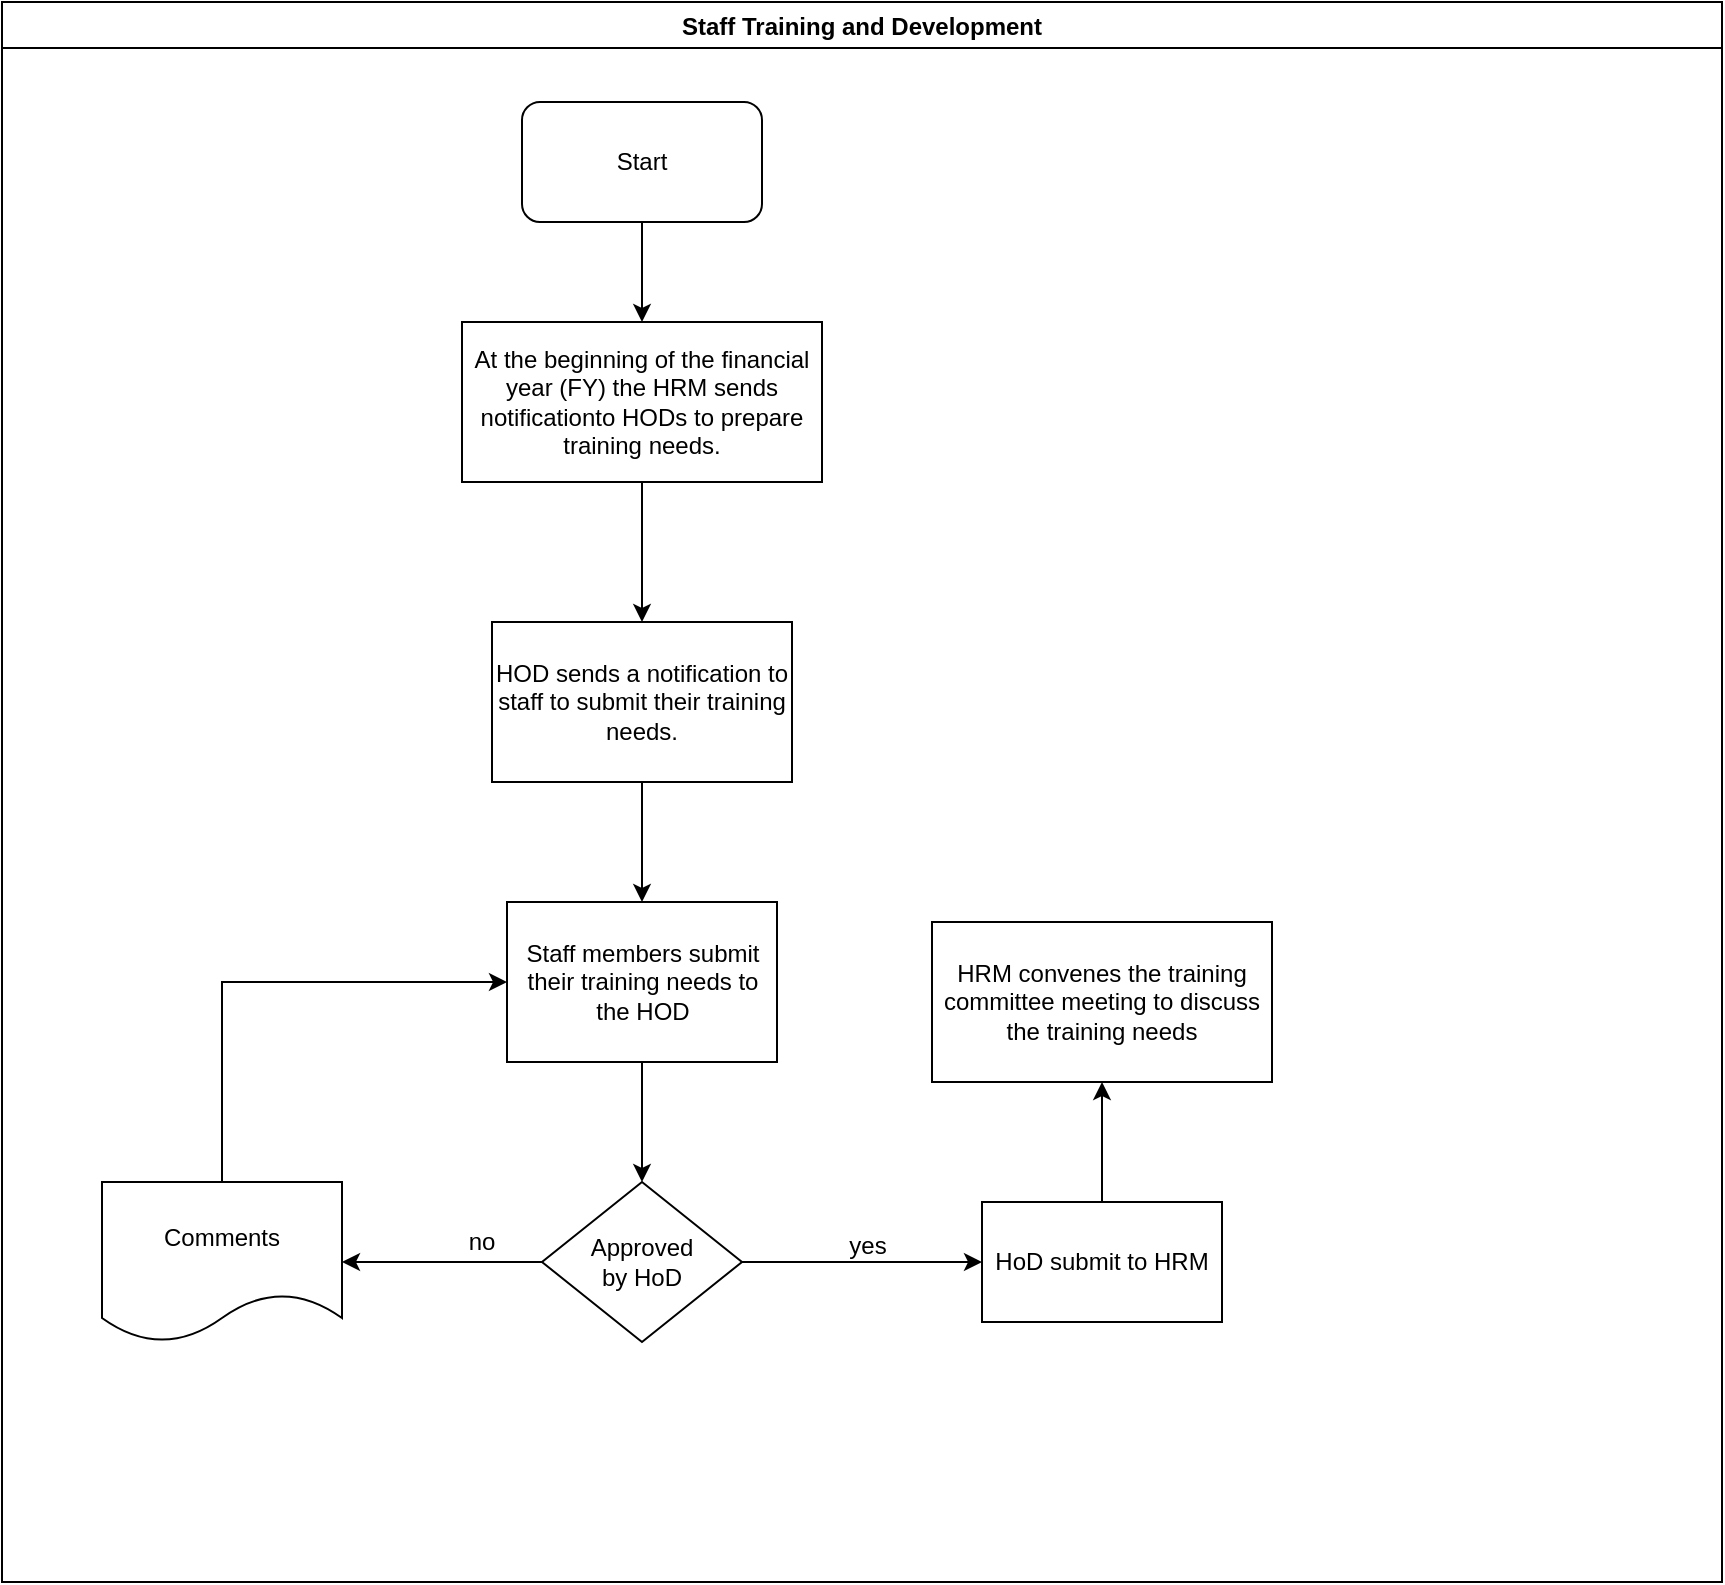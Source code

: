 <mxfile version="14.9.3" type="github">
  <diagram id="8RQdaqb4-Wvy7M-p6WN6" name="Page-1">
    <mxGraphModel dx="1038" dy="508" grid="1" gridSize="10" guides="1" tooltips="1" connect="1" arrows="1" fold="1" page="1" pageScale="1" pageWidth="1169" pageHeight="827" math="0" shadow="0">
      <root>
        <mxCell id="0" />
        <mxCell id="1" parent="0" />
        <mxCell id="pk6nwwlZHEK9yg3PulME-1" value="Staff Training and Development " style="swimlane;" vertex="1" parent="1">
          <mxGeometry x="20" y="20" width="860" height="790" as="geometry" />
        </mxCell>
        <mxCell id="pk6nwwlZHEK9yg3PulME-2" value="Start" style="rounded=1;whiteSpace=wrap;html=1;" vertex="1" parent="pk6nwwlZHEK9yg3PulME-1">
          <mxGeometry x="260" y="50" width="120" height="60" as="geometry" />
        </mxCell>
        <mxCell id="pk6nwwlZHEK9yg3PulME-7" value="" style="edgeStyle=orthogonalEdgeStyle;rounded=0;orthogonalLoop=1;jettySize=auto;html=1;" edge="1" parent="pk6nwwlZHEK9yg3PulME-1" source="pk6nwwlZHEK9yg3PulME-5" target="pk6nwwlZHEK9yg3PulME-6">
          <mxGeometry relative="1" as="geometry" />
        </mxCell>
        <mxCell id="pk6nwwlZHEK9yg3PulME-5" value="&lt;span lang=&quot;EN-GB&quot;&gt;At the beginning of the financial year (FY) the HRM sends notificationto HODs to &lt;span&gt;prepare&lt;/span&gt; training needs.&lt;/span&gt;" style="rounded=0;whiteSpace=wrap;html=1;" vertex="1" parent="pk6nwwlZHEK9yg3PulME-1">
          <mxGeometry x="230" y="160" width="180" height="80" as="geometry" />
        </mxCell>
        <mxCell id="pk6nwwlZHEK9yg3PulME-4" value="" style="edgeStyle=orthogonalEdgeStyle;rounded=0;orthogonalLoop=1;jettySize=auto;html=1;" edge="1" parent="pk6nwwlZHEK9yg3PulME-1" source="pk6nwwlZHEK9yg3PulME-2" target="pk6nwwlZHEK9yg3PulME-5">
          <mxGeometry relative="1" as="geometry">
            <mxPoint x="320" y="190" as="targetPoint" />
          </mxGeometry>
        </mxCell>
        <mxCell id="pk6nwwlZHEK9yg3PulME-9" value="" style="edgeStyle=orthogonalEdgeStyle;rounded=0;orthogonalLoop=1;jettySize=auto;html=1;" edge="1" parent="pk6nwwlZHEK9yg3PulME-1" source="pk6nwwlZHEK9yg3PulME-6" target="pk6nwwlZHEK9yg3PulME-8">
          <mxGeometry relative="1" as="geometry" />
        </mxCell>
        <mxCell id="pk6nwwlZHEK9yg3PulME-6" value="&lt;span lang=&quot;EN-GB&quot;&gt;HOD sends a notification to staff to submit their training needs.&lt;/span&gt;" style="rounded=0;whiteSpace=wrap;html=1;" vertex="1" parent="pk6nwwlZHEK9yg3PulME-1">
          <mxGeometry x="245" y="310" width="150" height="80" as="geometry" />
        </mxCell>
        <mxCell id="pk6nwwlZHEK9yg3PulME-8" value="&lt;span lang=&quot;EN-GB&quot;&gt;Staff members submit their training needs to the HOD&lt;/span&gt;" style="rounded=0;whiteSpace=wrap;html=1;" vertex="1" parent="pk6nwwlZHEK9yg3PulME-1">
          <mxGeometry x="252.5" y="450" width="135" height="80" as="geometry" />
        </mxCell>
        <mxCell id="pk6nwwlZHEK9yg3PulME-14" value="" style="edgeStyle=orthogonalEdgeStyle;rounded=0;orthogonalLoop=1;jettySize=auto;html=1;" edge="1" parent="pk6nwwlZHEK9yg3PulME-1" source="pk6nwwlZHEK9yg3PulME-12" target="pk6nwwlZHEK9yg3PulME-13">
          <mxGeometry relative="1" as="geometry" />
        </mxCell>
        <mxCell id="pk6nwwlZHEK9yg3PulME-19" value="" style="edgeStyle=orthogonalEdgeStyle;rounded=0;orthogonalLoop=1;jettySize=auto;html=1;" edge="1" parent="pk6nwwlZHEK9yg3PulME-1" source="pk6nwwlZHEK9yg3PulME-12" target="pk6nwwlZHEK9yg3PulME-18">
          <mxGeometry relative="1" as="geometry" />
        </mxCell>
        <mxCell id="pk6nwwlZHEK9yg3PulME-12" value="&lt;div&gt;Approved&lt;/div&gt;&lt;div&gt; by HoD&lt;/div&gt;" style="rhombus;whiteSpace=wrap;html=1;" vertex="1" parent="pk6nwwlZHEK9yg3PulME-1">
          <mxGeometry x="270" y="590" width="100" height="80" as="geometry" />
        </mxCell>
        <mxCell id="pk6nwwlZHEK9yg3PulME-11" value="" style="edgeStyle=orthogonalEdgeStyle;rounded=0;orthogonalLoop=1;jettySize=auto;html=1;" edge="1" parent="pk6nwwlZHEK9yg3PulME-1" source="pk6nwwlZHEK9yg3PulME-8" target="pk6nwwlZHEK9yg3PulME-12">
          <mxGeometry relative="1" as="geometry">
            <mxPoint x="320" y="610" as="targetPoint" />
          </mxGeometry>
        </mxCell>
        <mxCell id="pk6nwwlZHEK9yg3PulME-16" value="" style="edgeStyle=orthogonalEdgeStyle;rounded=0;orthogonalLoop=1;jettySize=auto;html=1;entryX=0;entryY=0.5;entryDx=0;entryDy=0;exitX=0.5;exitY=0;exitDx=0;exitDy=0;" edge="1" parent="pk6nwwlZHEK9yg3PulME-1" source="pk6nwwlZHEK9yg3PulME-13" target="pk6nwwlZHEK9yg3PulME-8">
          <mxGeometry relative="1" as="geometry">
            <mxPoint x="140" y="500" as="targetPoint" />
          </mxGeometry>
        </mxCell>
        <mxCell id="pk6nwwlZHEK9yg3PulME-13" value="Comments" style="shape=document;whiteSpace=wrap;html=1;boundedLbl=1;" vertex="1" parent="pk6nwwlZHEK9yg3PulME-1">
          <mxGeometry x="50" y="590" width="120" height="80" as="geometry" />
        </mxCell>
        <mxCell id="pk6nwwlZHEK9yg3PulME-17" value="no" style="text;html=1;strokeColor=none;fillColor=none;align=center;verticalAlign=middle;whiteSpace=wrap;rounded=0;" vertex="1" parent="pk6nwwlZHEK9yg3PulME-1">
          <mxGeometry x="220" y="610" width="40" height="20" as="geometry" />
        </mxCell>
        <mxCell id="pk6nwwlZHEK9yg3PulME-21" value="" style="edgeStyle=orthogonalEdgeStyle;rounded=0;orthogonalLoop=1;jettySize=auto;html=1;" edge="1" parent="pk6nwwlZHEK9yg3PulME-1" source="pk6nwwlZHEK9yg3PulME-18" target="pk6nwwlZHEK9yg3PulME-20">
          <mxGeometry relative="1" as="geometry" />
        </mxCell>
        <mxCell id="pk6nwwlZHEK9yg3PulME-18" value="HoD submit to HRM" style="whiteSpace=wrap;html=1;" vertex="1" parent="pk6nwwlZHEK9yg3PulME-1">
          <mxGeometry x="490" y="600" width="120" height="60" as="geometry" />
        </mxCell>
        <mxCell id="pk6nwwlZHEK9yg3PulME-20" value="&lt;table&gt;&lt;tbody&gt;&lt;tr&gt;&lt;td&gt;&lt;p&gt;&lt;span lang=&quot;EN-GB&quot;&gt;HRM convenes the training committee meeting to discuss  the training needs&lt;/span&gt;&lt;/p&gt;&lt;/td&gt;&lt;/tr&gt;&lt;/tbody&gt;&lt;/table&gt;" style="whiteSpace=wrap;html=1;" vertex="1" parent="pk6nwwlZHEK9yg3PulME-1">
          <mxGeometry x="465" y="460" width="170" height="80" as="geometry" />
        </mxCell>
        <mxCell id="pk6nwwlZHEK9yg3PulME-22" value="yes" style="text;html=1;strokeColor=none;fillColor=none;align=center;verticalAlign=middle;whiteSpace=wrap;rounded=0;" vertex="1" parent="1">
          <mxGeometry x="433" y="632" width="40" height="20" as="geometry" />
        </mxCell>
      </root>
    </mxGraphModel>
  </diagram>
</mxfile>
